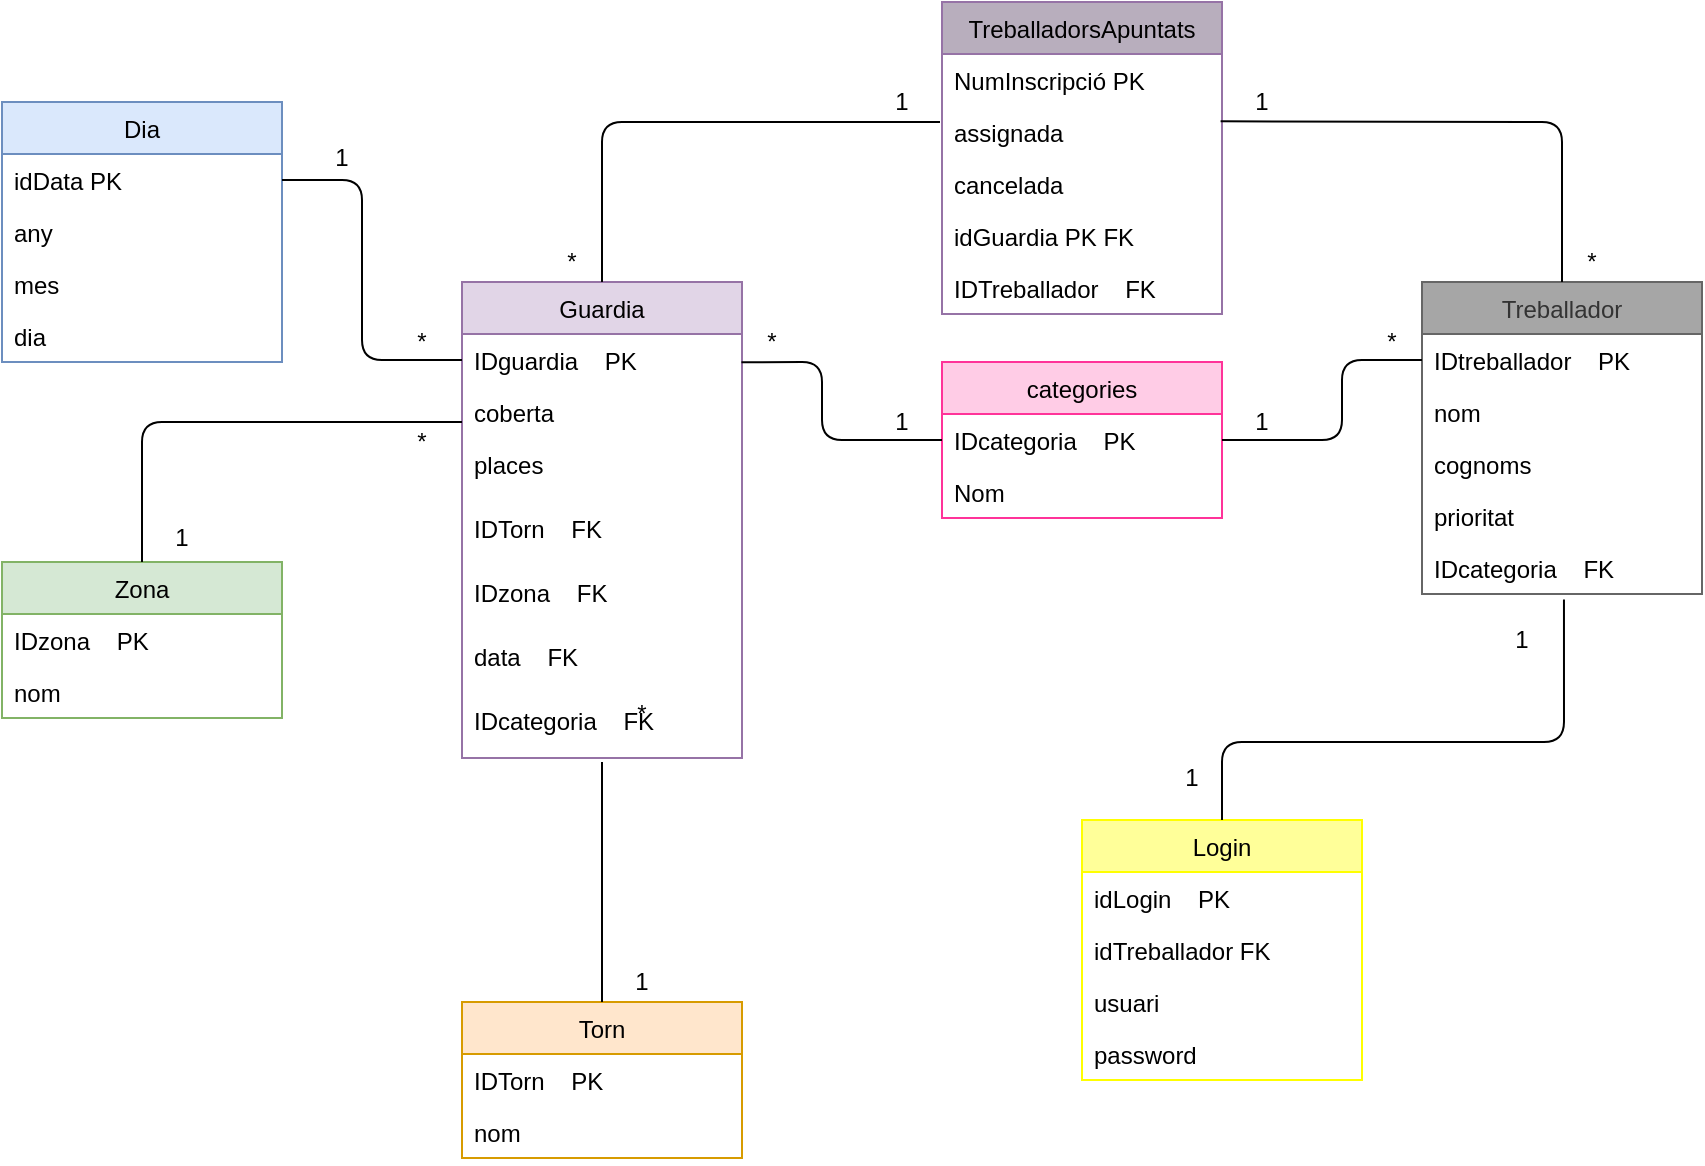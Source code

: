 <mxfile version="18.1.3" type="google"><diagram id="TfuoB-BFlXKIuaGwWBlh" name="Página-1"><mxGraphModel grid="0" page="1" gridSize="10" guides="1" tooltips="1" connect="1" arrows="1" fold="1" pageScale="1" pageWidth="2339" pageHeight="3300" math="0" shadow="0"><root><mxCell id="0"/><mxCell id="1" parent="0"/><mxCell id="oduGS347fOCTRyvQ4d7p-1" value="Guardia" style="swimlane;fontStyle=0;childLayout=stackLayout;horizontal=1;startSize=26;horizontalStack=0;resizeParent=1;resizeParentMax=0;resizeLast=0;collapsible=1;marginBottom=0;fillColor=#e1d5e7;strokeColor=#9673a6;" vertex="1" parent="1"><mxGeometry x="-1172" y="402" width="140" height="238" as="geometry"/></mxCell><mxCell id="oduGS347fOCTRyvQ4d7p-2" value="IDguardia    PK" style="text;strokeColor=none;fillColor=none;align=left;verticalAlign=top;spacingLeft=4;spacingRight=4;overflow=hidden;rotatable=0;points=[[0,0.5],[1,0.5]];portConstraint=eastwest;" vertex="1" parent="oduGS347fOCTRyvQ4d7p-1"><mxGeometry y="26" width="140" height="26" as="geometry"/></mxCell><mxCell id="oduGS347fOCTRyvQ4d7p-3" value="coberta" style="text;strokeColor=none;fillColor=none;align=left;verticalAlign=top;spacingLeft=4;spacingRight=4;overflow=hidden;rotatable=0;points=[[0,0.5],[1,0.5]];portConstraint=eastwest;" vertex="1" parent="oduGS347fOCTRyvQ4d7p-1"><mxGeometry y="52" width="140" height="26" as="geometry"/></mxCell><mxCell id="SQDCEeXqOudXTW1FPl2P-69" value="places" style="text;strokeColor=none;fillColor=none;align=left;verticalAlign=top;spacingLeft=4;spacingRight=4;overflow=hidden;rotatable=0;points=[[0,0.5],[1,0.5]];portConstraint=eastwest;" vertex="1" parent="oduGS347fOCTRyvQ4d7p-1"><mxGeometry y="78" width="140" height="32" as="geometry"/></mxCell><mxCell id="SQDCEeXqOudXTW1FPl2P-72" value="IDTorn    FK" style="text;strokeColor=none;fillColor=none;align=left;verticalAlign=top;spacingLeft=4;spacingRight=4;overflow=hidden;rotatable=0;points=[[0,0.5],[1,0.5]];portConstraint=eastwest;" vertex="1" parent="oduGS347fOCTRyvQ4d7p-1"><mxGeometry y="110" width="140" height="32" as="geometry"/></mxCell><mxCell id="oduGS347fOCTRyvQ4d7p-5" value="IDzona    FK" style="text;strokeColor=none;fillColor=none;align=left;verticalAlign=top;spacingLeft=4;spacingRight=4;overflow=hidden;rotatable=0;points=[[0,0.5],[1,0.5]];portConstraint=eastwest;" vertex="1" parent="oduGS347fOCTRyvQ4d7p-1"><mxGeometry y="142" width="140" height="32" as="geometry"/></mxCell><mxCell id="SQDCEeXqOudXTW1FPl2P-74" value="data    FK" style="text;strokeColor=none;fillColor=none;align=left;verticalAlign=top;spacingLeft=4;spacingRight=4;overflow=hidden;rotatable=0;points=[[0,0.5],[1,0.5]];portConstraint=eastwest;" vertex="1" parent="oduGS347fOCTRyvQ4d7p-1"><mxGeometry y="174" width="140" height="32" as="geometry"/></mxCell><mxCell id="SQDCEeXqOudXTW1FPl2P-81" value="IDcategoria    FK" style="text;strokeColor=none;fillColor=none;align=left;verticalAlign=top;spacingLeft=4;spacingRight=4;overflow=hidden;rotatable=0;points=[[0,0.5],[1,0.5]];portConstraint=eastwest;" vertex="1" parent="oduGS347fOCTRyvQ4d7p-1"><mxGeometry y="206" width="140" height="32" as="geometry"/></mxCell><mxCell id="oduGS347fOCTRyvQ4d7p-6" value="categories" style="swimlane;fontStyle=0;childLayout=stackLayout;horizontal=1;startSize=26;horizontalStack=0;resizeParent=1;resizeParentMax=0;resizeLast=0;collapsible=1;marginBottom=0;strokeColor=#FF3399;fillColor=#FFCCE6;" vertex="1" parent="1"><mxGeometry x="-932" y="442" width="140" height="78" as="geometry"/></mxCell><mxCell id="oduGS347fOCTRyvQ4d7p-7" value="IDcategoria    PK" style="text;strokeColor=none;fillColor=none;align=left;verticalAlign=top;spacingLeft=4;spacingRight=4;overflow=hidden;rotatable=0;points=[[0,0.5],[1,0.5]];portConstraint=eastwest;" vertex="1" parent="oduGS347fOCTRyvQ4d7p-6"><mxGeometry y="26" width="140" height="26" as="geometry"/></mxCell><mxCell id="oduGS347fOCTRyvQ4d7p-8" value="Nom" style="text;strokeColor=none;fillColor=none;align=left;verticalAlign=top;spacingLeft=4;spacingRight=4;overflow=hidden;rotatable=0;points=[[0,0.5],[1,0.5]];portConstraint=eastwest;" vertex="1" parent="oduGS347fOCTRyvQ4d7p-6"><mxGeometry y="52" width="140" height="26" as="geometry"/></mxCell><mxCell id="SQDCEeXqOudXTW1FPl2P-1" value="Treballador" style="swimlane;fontStyle=0;childLayout=stackLayout;horizontal=1;startSize=26;horizontalStack=0;resizeParent=1;resizeParentMax=0;resizeLast=0;collapsible=1;marginBottom=0;fillColor=#A6A6A6;fontColor=#333333;strokeColor=#666666;" vertex="1" parent="1"><mxGeometry x="-692" y="402" width="140" height="156" as="geometry"/></mxCell><mxCell id="SQDCEeXqOudXTW1FPl2P-2" value="IDtreballador    PK" style="text;strokeColor=none;fillColor=none;align=left;verticalAlign=top;spacingLeft=4;spacingRight=4;overflow=hidden;rotatable=0;points=[[0,0.5],[1,0.5]];portConstraint=eastwest;" vertex="1" parent="SQDCEeXqOudXTW1FPl2P-1"><mxGeometry y="26" width="140" height="26" as="geometry"/></mxCell><mxCell id="SQDCEeXqOudXTW1FPl2P-3" value="nom" style="text;strokeColor=none;fillColor=none;align=left;verticalAlign=top;spacingLeft=4;spacingRight=4;overflow=hidden;rotatable=0;points=[[0,0.5],[1,0.5]];portConstraint=eastwest;" vertex="1" parent="SQDCEeXqOudXTW1FPl2P-1"><mxGeometry y="52" width="140" height="26" as="geometry"/></mxCell><mxCell id="SQDCEeXqOudXTW1FPl2P-80" value="cognoms" style="text;strokeColor=none;fillColor=none;align=left;verticalAlign=top;spacingLeft=4;spacingRight=4;overflow=hidden;rotatable=0;points=[[0,0.5],[1,0.5]];portConstraint=eastwest;" vertex="1" parent="SQDCEeXqOudXTW1FPl2P-1"><mxGeometry y="78" width="140" height="26" as="geometry"/></mxCell><mxCell id="l8z3HWIsKilRORM7OZ-S-5" value="prioritat" style="text;strokeColor=none;fillColor=none;align=left;verticalAlign=top;spacingLeft=4;spacingRight=4;overflow=hidden;rotatable=0;points=[[0,0.5],[1,0.5]];portConstraint=eastwest;" vertex="1" parent="SQDCEeXqOudXTW1FPl2P-1"><mxGeometry y="104" width="140" height="26" as="geometry"/></mxCell><mxCell id="l8z3HWIsKilRORM7OZ-S-6" value="IDcategoria    FK" style="text;strokeColor=none;fillColor=none;align=left;verticalAlign=top;spacingLeft=4;spacingRight=4;overflow=hidden;rotatable=0;points=[[0,0.5],[1,0.5]];portConstraint=eastwest;" vertex="1" parent="SQDCEeXqOudXTW1FPl2P-1"><mxGeometry y="130" width="140" height="26" as="geometry"/></mxCell><mxCell id="SQDCEeXqOudXTW1FPl2P-16" value="TreballadorsApuntats" style="swimlane;fontStyle=0;childLayout=stackLayout;horizontal=1;startSize=26;horizontalStack=0;resizeParent=1;resizeParentMax=0;resizeLast=0;collapsible=1;marginBottom=0;fillColor=#B8AEBD;strokeColor=#9673a6;" vertex="1" parent="1"><mxGeometry x="-932" y="262" width="140" height="156" as="geometry"/></mxCell><mxCell id="SQDCEeXqOudXTW1FPl2P-18" value="NumInscripció PK" style="text;strokeColor=none;fillColor=none;align=left;verticalAlign=top;spacingLeft=4;spacingRight=4;overflow=hidden;rotatable=0;points=[[0,0.5],[1,0.5]];portConstraint=eastwest;" vertex="1" parent="SQDCEeXqOudXTW1FPl2P-16"><mxGeometry y="26" width="140" height="26" as="geometry"/></mxCell><mxCell id="SQDCEeXqOudXTW1FPl2P-17" value="assignada" style="text;strokeColor=none;fillColor=none;align=left;verticalAlign=top;spacingLeft=4;spacingRight=4;overflow=hidden;rotatable=0;points=[[0,0.5],[1,0.5]];portConstraint=eastwest;" vertex="1" parent="SQDCEeXqOudXTW1FPl2P-16"><mxGeometry y="52" width="140" height="26" as="geometry"/></mxCell><mxCell id="SQDCEeXqOudXTW1FPl2P-19" value="cancelada" style="text;strokeColor=none;fillColor=none;align=left;verticalAlign=top;spacingLeft=4;spacingRight=4;overflow=hidden;rotatable=0;points=[[0,0.5],[1,0.5]];portConstraint=eastwest;" vertex="1" parent="SQDCEeXqOudXTW1FPl2P-16"><mxGeometry y="78" width="140" height="26" as="geometry"/></mxCell><mxCell id="SQDCEeXqOudXTW1FPl2P-36" value="idGuardia PK FK" style="text;strokeColor=none;fillColor=none;align=left;verticalAlign=top;spacingLeft=4;spacingRight=4;overflow=hidden;rotatable=0;points=[[0,0.5],[1,0.5]];portConstraint=eastwest;" vertex="1" parent="SQDCEeXqOudXTW1FPl2P-16"><mxGeometry y="104" width="140" height="26" as="geometry"/></mxCell><mxCell id="l8z3HWIsKilRORM7OZ-S-16" value="IDTreballador    FK" style="text;strokeColor=none;fillColor=none;align=left;verticalAlign=top;spacingLeft=4;spacingRight=4;overflow=hidden;rotatable=0;points=[[0,0.5],[1,0.5]];portConstraint=eastwest;" vertex="1" parent="SQDCEeXqOudXTW1FPl2P-16"><mxGeometry y="130" width="140" height="26" as="geometry"/></mxCell><mxCell id="SQDCEeXqOudXTW1FPl2P-26" value="" style="endArrow=none;html=1;entryX=0.5;entryY=0;entryDx=0;entryDy=0;" edge="1" parent="1" target="oduGS347fOCTRyvQ4d7p-1"><mxGeometry width="50" height="50" relative="1" as="geometry"><mxPoint x="-933" y="322" as="sourcePoint"/><mxPoint x="-852" y="502" as="targetPoint"/><Array as="points"><mxPoint x="-1102" y="322"/></Array></mxGeometry></mxCell><mxCell id="SQDCEeXqOudXTW1FPl2P-27" value="" style="endArrow=none;html=1;entryX=0.995;entryY=0.295;entryDx=0;entryDy=0;exitX=0.5;exitY=0;exitDx=0;exitDy=0;entryPerimeter=0;" edge="1" parent="1" source="SQDCEeXqOudXTW1FPl2P-1" target="SQDCEeXqOudXTW1FPl2P-17"><mxGeometry width="50" height="50" relative="1" as="geometry"><mxPoint x="-842" y="402" as="sourcePoint"/><mxPoint x="-792" y="352" as="targetPoint"/><Array as="points"><mxPoint x="-622" y="322"/></Array></mxGeometry></mxCell><mxCell id="SQDCEeXqOudXTW1FPl2P-37" value="" style="endArrow=none;html=1;exitX=0.998;exitY=0.543;exitDx=0;exitDy=0;entryX=0;entryY=0.5;entryDx=0;entryDy=0;exitPerimeter=0;" edge="1" parent="1" source="oduGS347fOCTRyvQ4d7p-2" target="oduGS347fOCTRyvQ4d7p-7"><mxGeometry width="50" height="50" relative="1" as="geometry"><mxPoint x="-1012" y="472" as="sourcePoint"/><mxPoint x="-962" y="422" as="targetPoint"/><Array as="points"><mxPoint x="-992" y="442"/><mxPoint x="-992" y="481"/></Array></mxGeometry></mxCell><mxCell id="SQDCEeXqOudXTW1FPl2P-38" value="" style="endArrow=none;html=1;exitX=1;exitY=0.5;exitDx=0;exitDy=0;entryX=0;entryY=0.5;entryDx=0;entryDy=0;" edge="1" parent="1" source="oduGS347fOCTRyvQ4d7p-7" target="SQDCEeXqOudXTW1FPl2P-2"><mxGeometry width="50" height="50" relative="1" as="geometry"><mxPoint x="-862" y="412" as="sourcePoint"/><mxPoint x="-812" y="362" as="targetPoint"/><Array as="points"><mxPoint x="-732" y="481"/><mxPoint x="-732" y="441"/></Array></mxGeometry></mxCell><mxCell id="SQDCEeXqOudXTW1FPl2P-39" value="*" style="text;html=1;strokeColor=none;fillColor=none;align=center;verticalAlign=middle;whiteSpace=wrap;rounded=0;" vertex="1" parent="1"><mxGeometry x="-1032" y="422" width="30" height="20" as="geometry"/></mxCell><mxCell id="SQDCEeXqOudXTW1FPl2P-40" value="1" style="text;html=1;strokeColor=none;fillColor=none;align=center;verticalAlign=middle;whiteSpace=wrap;rounded=0;" vertex="1" parent="1"><mxGeometry x="-972" y="462" width="40" height="20" as="geometry"/></mxCell><mxCell id="SQDCEeXqOudXTW1FPl2P-41" value="1" style="text;html=1;strokeColor=none;fillColor=none;align=center;verticalAlign=middle;whiteSpace=wrap;rounded=0;" vertex="1" parent="1"><mxGeometry x="-792" y="462" width="40" height="20" as="geometry"/></mxCell><mxCell id="SQDCEeXqOudXTW1FPl2P-43" value="*" style="text;html=1;strokeColor=none;fillColor=none;align=center;verticalAlign=middle;whiteSpace=wrap;rounded=0;" vertex="1" parent="1"><mxGeometry x="-722" y="422" width="30" height="20" as="geometry"/></mxCell><mxCell id="SQDCEeXqOudXTW1FPl2P-44" value="*" style="text;html=1;strokeColor=none;fillColor=none;align=center;verticalAlign=middle;whiteSpace=wrap;rounded=0;" vertex="1" parent="1"><mxGeometry x="-1132" y="382" width="30" height="20" as="geometry"/></mxCell><mxCell id="SQDCEeXqOudXTW1FPl2P-45" value="*" style="text;html=1;strokeColor=none;fillColor=none;align=center;verticalAlign=middle;whiteSpace=wrap;rounded=0;" vertex="1" parent="1"><mxGeometry x="-622" y="382" width="30" height="20" as="geometry"/></mxCell><mxCell id="SQDCEeXqOudXTW1FPl2P-46" value="1" style="text;html=1;strokeColor=none;fillColor=none;align=center;verticalAlign=middle;whiteSpace=wrap;rounded=0;" vertex="1" parent="1"><mxGeometry x="-792" y="302" width="40" height="20" as="geometry"/></mxCell><mxCell id="SQDCEeXqOudXTW1FPl2P-47" value="1" style="text;html=1;strokeColor=none;fillColor=none;align=center;verticalAlign=middle;whiteSpace=wrap;rounded=0;" vertex="1" parent="1"><mxGeometry x="-972" y="302" width="40" height="20" as="geometry"/></mxCell><mxCell id="SQDCEeXqOudXTW1FPl2P-49" value="Torn" style="swimlane;fontStyle=0;childLayout=stackLayout;horizontal=1;startSize=26;horizontalStack=0;resizeParent=1;resizeParentMax=0;resizeLast=0;collapsible=1;marginBottom=0;fillColor=#ffe6cc;strokeColor=#d79b00;" vertex="1" parent="1"><mxGeometry x="-1172" y="762" width="140" height="78" as="geometry"/></mxCell><mxCell id="SQDCEeXqOudXTW1FPl2P-50" value="IDTorn    PK" style="text;strokeColor=none;fillColor=none;align=left;verticalAlign=top;spacingLeft=4;spacingRight=4;overflow=hidden;rotatable=0;points=[[0,0.5],[1,0.5]];portConstraint=eastwest;" vertex="1" parent="SQDCEeXqOudXTW1FPl2P-49"><mxGeometry y="26" width="140" height="26" as="geometry"/></mxCell><mxCell id="SQDCEeXqOudXTW1FPl2P-51" value="nom" style="text;strokeColor=none;fillColor=none;align=left;verticalAlign=top;spacingLeft=4;spacingRight=4;overflow=hidden;rotatable=0;points=[[0,0.5],[1,0.5]];portConstraint=eastwest;" vertex="1" parent="SQDCEeXqOudXTW1FPl2P-49"><mxGeometry y="52" width="140" height="26" as="geometry"/></mxCell><mxCell id="SQDCEeXqOudXTW1FPl2P-53" value="" style="endArrow=none;html=1;exitX=0.5;exitY=0;exitDx=0;exitDy=0;" edge="1" parent="1" source="SQDCEeXqOudXTW1FPl2P-49"><mxGeometry width="50" height="50" relative="1" as="geometry"><mxPoint x="-1022" y="542" as="sourcePoint"/><mxPoint x="-1102" y="642" as="targetPoint"/></mxGeometry></mxCell><mxCell id="SQDCEeXqOudXTW1FPl2P-55" value="*" style="text;html=1;strokeColor=none;fillColor=none;align=center;verticalAlign=middle;whiteSpace=wrap;rounded=0;" vertex="1" parent="1"><mxGeometry x="-1102" y="608" width="40" height="20" as="geometry"/></mxCell><mxCell id="SQDCEeXqOudXTW1FPl2P-56" value="1" style="text;html=1;strokeColor=none;fillColor=none;align=center;verticalAlign=middle;whiteSpace=wrap;rounded=0;" vertex="1" parent="1"><mxGeometry x="-1102" y="742" width="40" height="20" as="geometry"/></mxCell><mxCell id="SQDCEeXqOudXTW1FPl2P-57" value="Zona" style="swimlane;fontStyle=0;childLayout=stackLayout;horizontal=1;startSize=26;horizontalStack=0;resizeParent=1;resizeParentMax=0;resizeLast=0;collapsible=1;marginBottom=0;fillColor=#d5e8d4;strokeColor=#82b366;" vertex="1" parent="1"><mxGeometry x="-1402" y="542" width="140" height="78" as="geometry"/></mxCell><mxCell id="SQDCEeXqOudXTW1FPl2P-58" value="IDzona    PK" style="text;strokeColor=none;fillColor=none;align=left;verticalAlign=top;spacingLeft=4;spacingRight=4;overflow=hidden;rotatable=0;points=[[0,0.5],[1,0.5]];portConstraint=eastwest;" vertex="1" parent="SQDCEeXqOudXTW1FPl2P-57"><mxGeometry y="26" width="140" height="26" as="geometry"/></mxCell><mxCell id="SQDCEeXqOudXTW1FPl2P-59" value="nom" style="text;strokeColor=none;fillColor=none;align=left;verticalAlign=top;spacingLeft=4;spacingRight=4;overflow=hidden;rotatable=0;points=[[0,0.5],[1,0.5]];portConstraint=eastwest;" vertex="1" parent="SQDCEeXqOudXTW1FPl2P-57"><mxGeometry y="52" width="140" height="26" as="geometry"/></mxCell><mxCell id="SQDCEeXqOudXTW1FPl2P-61" value="Dia" style="swimlane;fontStyle=0;childLayout=stackLayout;horizontal=1;startSize=26;horizontalStack=0;resizeParent=1;resizeParentMax=0;resizeLast=0;collapsible=1;marginBottom=0;fillColor=#dae8fc;strokeColor=#6c8ebf;" vertex="1" parent="1"><mxGeometry x="-1402" y="312" width="140" height="130" as="geometry"/></mxCell><mxCell id="SQDCEeXqOudXTW1FPl2P-62" value="idData PK" style="text;strokeColor=none;fillColor=none;align=left;verticalAlign=top;spacingLeft=4;spacingRight=4;overflow=hidden;rotatable=0;points=[[0,0.5],[1,0.5]];portConstraint=eastwest;" vertex="1" parent="SQDCEeXqOudXTW1FPl2P-61"><mxGeometry y="26" width="140" height="26" as="geometry"/></mxCell><mxCell id="l8z3HWIsKilRORM7OZ-S-4" value="any" style="text;strokeColor=none;fillColor=none;align=left;verticalAlign=top;spacingLeft=4;spacingRight=4;overflow=hidden;rotatable=0;points=[[0,0.5],[1,0.5]];portConstraint=eastwest;" vertex="1" parent="SQDCEeXqOudXTW1FPl2P-61"><mxGeometry y="52" width="140" height="26" as="geometry"/></mxCell><mxCell id="l8z3HWIsKilRORM7OZ-S-3" value="mes" style="text;strokeColor=none;fillColor=none;align=left;verticalAlign=top;spacingLeft=4;spacingRight=4;overflow=hidden;rotatable=0;points=[[0,0.5],[1,0.5]];portConstraint=eastwest;" vertex="1" parent="SQDCEeXqOudXTW1FPl2P-61"><mxGeometry y="78" width="140" height="26" as="geometry"/></mxCell><mxCell id="l8z3HWIsKilRORM7OZ-S-1" value="dia" style="text;strokeColor=none;fillColor=none;align=left;verticalAlign=top;spacingLeft=4;spacingRight=4;overflow=hidden;rotatable=0;points=[[0,0.5],[1,0.5]];portConstraint=eastwest;" vertex="1" parent="SQDCEeXqOudXTW1FPl2P-61"><mxGeometry y="104" width="140" height="26" as="geometry"/></mxCell><mxCell id="SQDCEeXqOudXTW1FPl2P-65" value="" style="endArrow=none;html=1;exitX=1;exitY=0.5;exitDx=0;exitDy=0;entryX=0;entryY=0.5;entryDx=0;entryDy=0;" edge="1" parent="1" source="SQDCEeXqOudXTW1FPl2P-62" target="oduGS347fOCTRyvQ4d7p-2"><mxGeometry width="50" height="50" relative="1" as="geometry"><mxPoint x="-1022" y="542" as="sourcePoint"/><mxPoint x="-972" y="492" as="targetPoint"/><Array as="points"><mxPoint x="-1222" y="351"/><mxPoint x="-1222" y="441"/></Array></mxGeometry></mxCell><mxCell id="SQDCEeXqOudXTW1FPl2P-66" value="" style="endArrow=none;html=1;exitX=0.5;exitY=0;exitDx=0;exitDy=0;entryX=0;entryY=0.692;entryDx=0;entryDy=0;entryPerimeter=0;" edge="1" parent="1" source="SQDCEeXqOudXTW1FPl2P-57" target="oduGS347fOCTRyvQ4d7p-3"><mxGeometry width="50" height="50" relative="1" as="geometry"><mxPoint x="-1022" y="542" as="sourcePoint"/><mxPoint x="-972" y="492" as="targetPoint"/><Array as="points"><mxPoint x="-1332" y="472"/></Array></mxGeometry></mxCell><mxCell id="SQDCEeXqOudXTW1FPl2P-76" value="1" style="text;html=1;strokeColor=none;fillColor=none;align=center;verticalAlign=middle;whiteSpace=wrap;rounded=0;" vertex="1" parent="1"><mxGeometry x="-1332" y="520" width="40" height="20" as="geometry"/></mxCell><mxCell id="SQDCEeXqOudXTW1FPl2P-77" value="*" style="text;html=1;strokeColor=none;fillColor=none;align=center;verticalAlign=middle;whiteSpace=wrap;rounded=0;" vertex="1" parent="1"><mxGeometry x="-1212" y="472" width="40" height="20" as="geometry"/></mxCell><mxCell id="SQDCEeXqOudXTW1FPl2P-78" value="1" style="text;html=1;strokeColor=none;fillColor=none;align=center;verticalAlign=middle;whiteSpace=wrap;rounded=0;" vertex="1" parent="1"><mxGeometry x="-1252" y="330" width="40" height="20" as="geometry"/></mxCell><mxCell id="SQDCEeXqOudXTW1FPl2P-79" value="*" style="text;html=1;strokeColor=none;fillColor=none;align=center;verticalAlign=middle;whiteSpace=wrap;rounded=0;" vertex="1" parent="1"><mxGeometry x="-1212" y="422" width="40" height="20" as="geometry"/></mxCell><mxCell id="l8z3HWIsKilRORM7OZ-S-7" value="Login" style="swimlane;fontStyle=0;childLayout=stackLayout;horizontal=1;startSize=26;horizontalStack=0;resizeParent=1;resizeParentMax=0;resizeLast=0;collapsible=1;marginBottom=0;fillColor=#FFFF99;strokeColor=#FFFF00;" vertex="1" parent="1"><mxGeometry x="-862" y="671" width="140" height="130" as="geometry"/></mxCell><mxCell id="l8z3HWIsKilRORM7OZ-S-8" value="idLogin    PK" style="text;strokeColor=none;fillColor=none;align=left;verticalAlign=top;spacingLeft=4;spacingRight=4;overflow=hidden;rotatable=0;points=[[0,0.5],[1,0.5]];portConstraint=eastwest;" vertex="1" parent="l8z3HWIsKilRORM7OZ-S-7"><mxGeometry y="26" width="140" height="26" as="geometry"/></mxCell><mxCell id="l8z3HWIsKilRORM7OZ-S-9" value="idTreballador FK" style="text;strokeColor=none;fillColor=none;align=left;verticalAlign=top;spacingLeft=4;spacingRight=4;overflow=hidden;rotatable=0;points=[[0,0.5],[1,0.5]];portConstraint=eastwest;" vertex="1" parent="l8z3HWIsKilRORM7OZ-S-7"><mxGeometry y="52" width="140" height="26" as="geometry"/></mxCell><mxCell id="l8z3HWIsKilRORM7OZ-S-10" value="usuari" style="text;strokeColor=none;fillColor=none;align=left;verticalAlign=top;spacingLeft=4;spacingRight=4;overflow=hidden;rotatable=0;points=[[0,0.5],[1,0.5]];portConstraint=eastwest;" vertex="1" parent="l8z3HWIsKilRORM7OZ-S-7"><mxGeometry y="78" width="140" height="26" as="geometry"/></mxCell><mxCell id="l8z3HWIsKilRORM7OZ-S-11" value="password" style="text;strokeColor=none;fillColor=none;align=left;verticalAlign=top;spacingLeft=4;spacingRight=4;overflow=hidden;rotatable=0;points=[[0,0.5],[1,0.5]];portConstraint=eastwest;" vertex="1" parent="l8z3HWIsKilRORM7OZ-S-7"><mxGeometry y="104" width="140" height="26" as="geometry"/></mxCell><mxCell id="l8z3HWIsKilRORM7OZ-S-13" value="" style="endArrow=none;html=1;exitX=0.5;exitY=0;exitDx=0;exitDy=0;entryX=0.507;entryY=1.104;entryDx=0;entryDy=0;entryPerimeter=0;" edge="1" parent="1" source="l8z3HWIsKilRORM7OZ-S-7" target="l8z3HWIsKilRORM7OZ-S-6"><mxGeometry width="50" height="50" relative="1" as="geometry"><mxPoint x="-782.0" y="491" as="sourcePoint"/><mxPoint x="-682.0" y="451" as="targetPoint"/><Array as="points"><mxPoint x="-792" y="632"/><mxPoint x="-621" y="632"/></Array></mxGeometry></mxCell><mxCell id="l8z3HWIsKilRORM7OZ-S-14" value="1" style="text;html=1;strokeColor=none;fillColor=none;align=center;verticalAlign=middle;whiteSpace=wrap;rounded=0;" vertex="1" parent="1"><mxGeometry x="-662" y="571" width="40" height="20" as="geometry"/></mxCell><mxCell id="l8z3HWIsKilRORM7OZ-S-15" value="1" style="text;html=1;strokeColor=none;fillColor=none;align=center;verticalAlign=middle;whiteSpace=wrap;rounded=0;" vertex="1" parent="1"><mxGeometry x="-822" y="640" width="30" height="20" as="geometry"/></mxCell></root></mxGraphModel></diagram></mxfile>